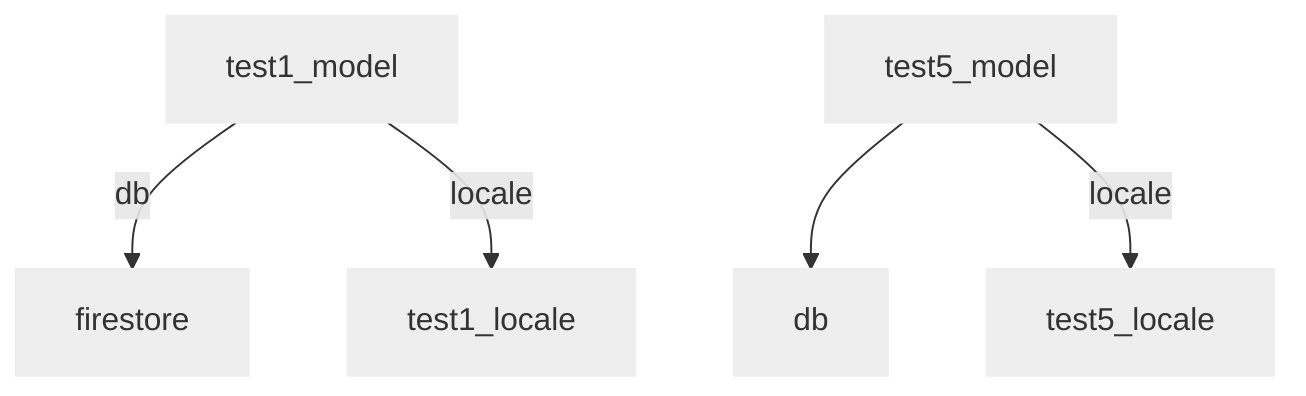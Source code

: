 graph TD;
    classDef node fill:#eee,stroke:#eee,color:#333
    classDef route fill:#2080D0,stroke:#eee,color:#fff
    classDef nod fill:#C080C0,stroke:#eee,color:#fff
    classDef service fill:#A9C9EB,stroke:#eee,color:#444
    test1_model -- db -->firestore;
    test1_model -- locale -->test1_locale;
    test5_model --> db;
    test5_model -- locale -->test5_locale;